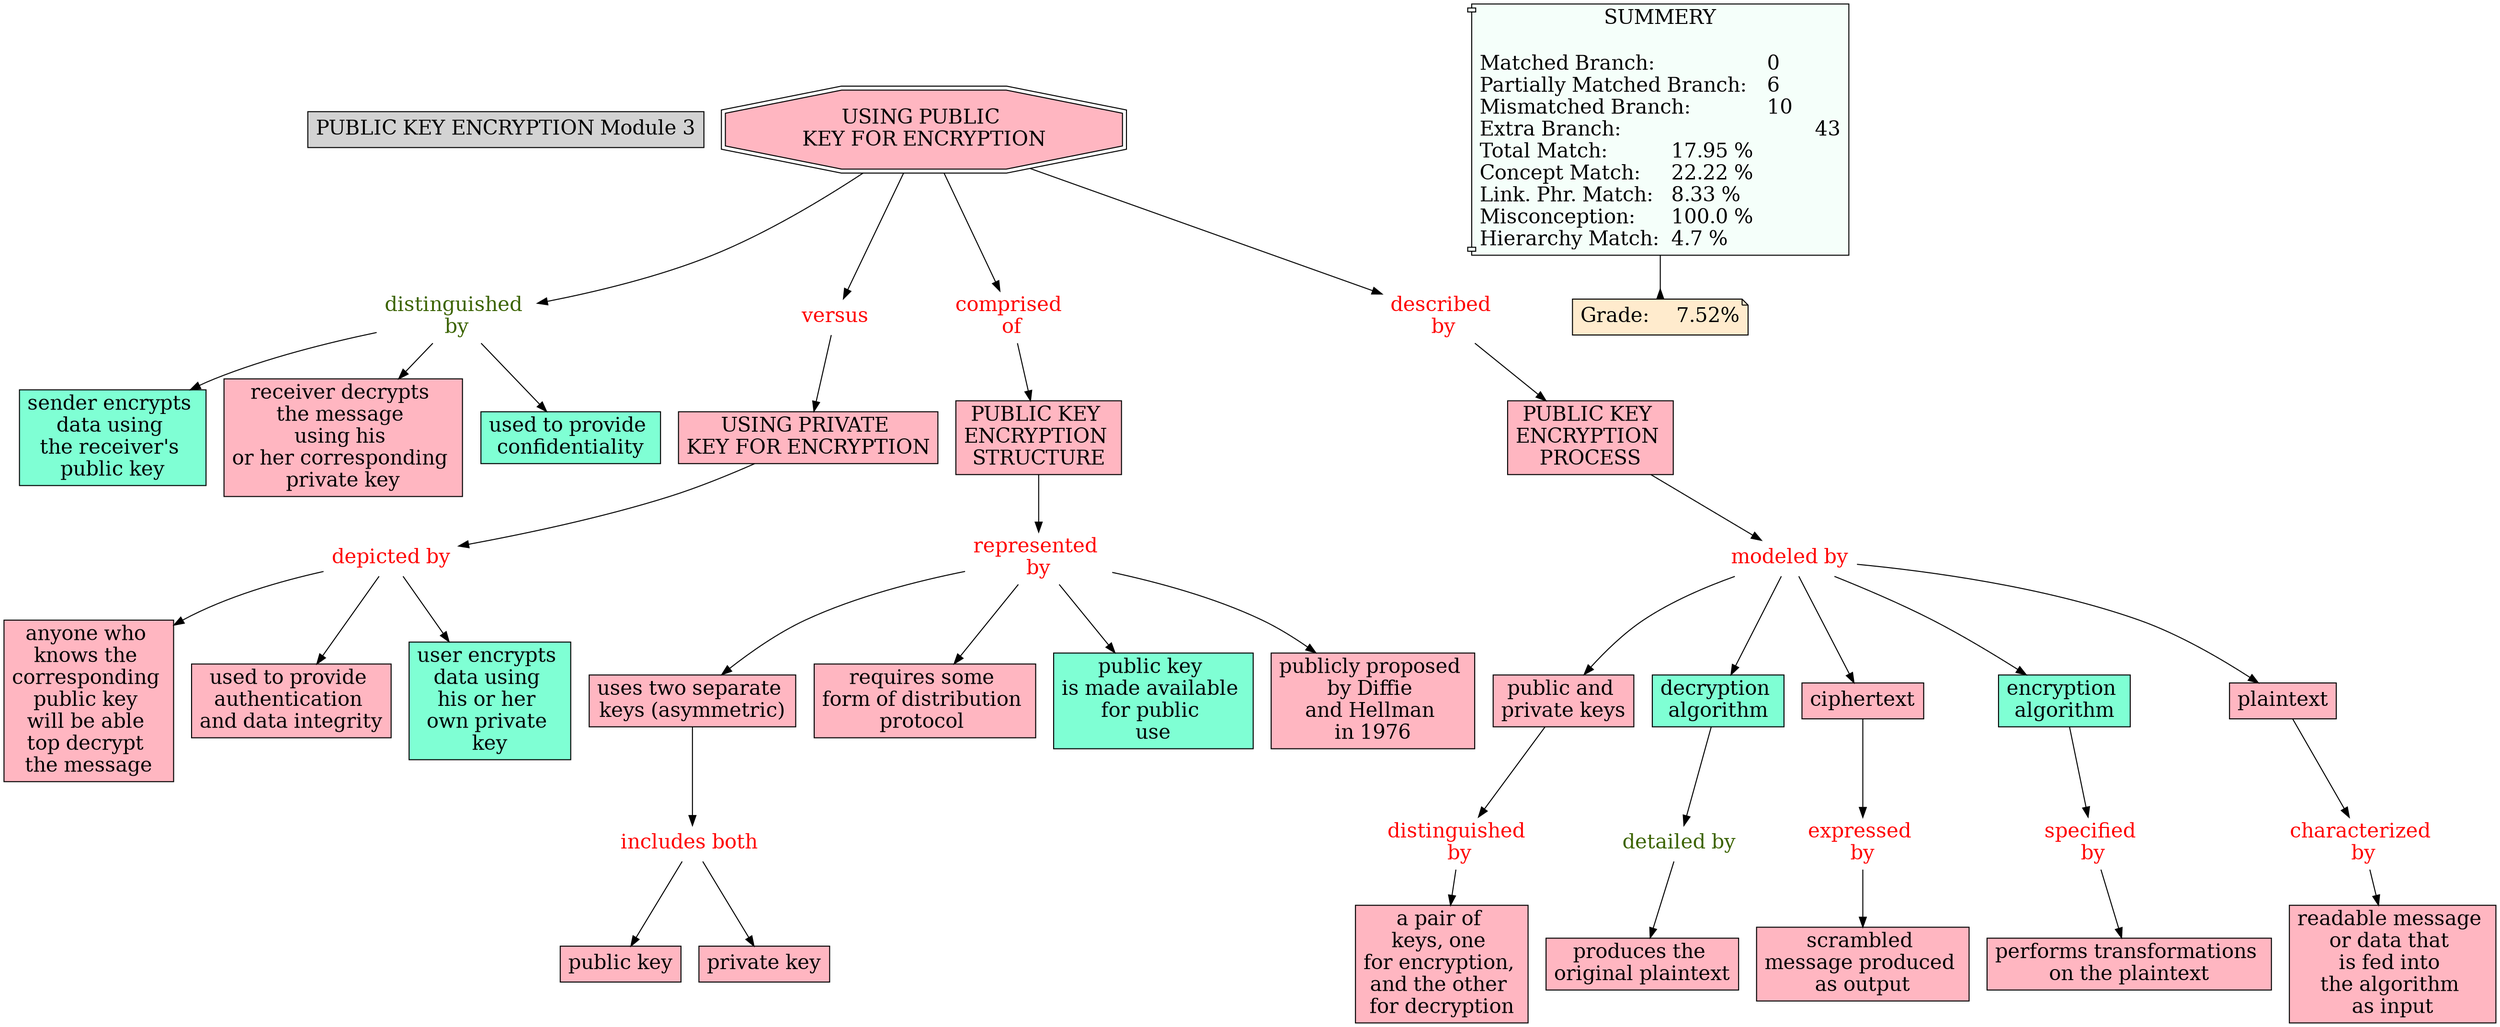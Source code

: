 // The Round Table
digraph {
	"1S3ZPR0D2-589034-RWB" [label="PUBLIC KEY ENCRYPTION Module 3" Gsplines=true fontsize=20 shape=rect style=filled]
	"1S46TBHLT-ZN6BH1-515" [label="modeled by
" Gsplines=true fontcolor=red fontsize=20 shape=none]
	"1S46RJCZ2-16H0P69-329" [label="public and 
private keys
" Gsplines=true fillcolor="#FFB6C1" fontsize=20 shape=rect style=filled]
	"1S46TBHLT-ZN6BH1-515" -> "1S46RJCZ2-16H0P69-329" [constraint=true]
	"1S46T3X2D-16MD3FV-4SG" [label="distinguished 
by" Gsplines=true fontcolor="#3B6300" fontsize=20 shape=none]
	"1S46S0C12-1HSHC1D-3S6" [label="sender encrypts 
data using 
the receiver's 
public key
" Gsplines=true fillcolor=aquamarine fontsize=20 shape=rect style=filled]
	"1S46T3X2D-16MD3FV-4SG" -> "1S46S0C12-1HSHC1D-3S6" [constraint=true]
	"1S46T3X2D-16MD3FV-4SG" [label="distinguished 
by" Gsplines=true fontcolor="#3B6300" fontsize=20 shape=none]
	"1S46S0HZ2-27CXFC7-3SB" [label="receiver decrypts 
the message 
using his 
or her corresponding 
private key
" Gsplines=true fillcolor="#FFB6C1" fontsize=20 shape=rect style=filled]
	"1S46T3X2D-16MD3FV-4SG" -> "1S46S0HZ2-27CXFC7-3SB" [constraint=true]
	"1S46TB8NB-280LXHV-50W" [label="represented 
by" Gsplines=true fontcolor=red fontsize=20 shape=none]
	"1S46RGTZH-55WDLS-2WV" [label="uses two separate 
keys (asymmetric)
" Gsplines=true fillcolor="#FFB6C1" fontsize=20 shape=rect style=filled]
	"1S46TB8NB-280LXHV-50W" -> "1S46RGTZH-55WDLS-2WV" [constraint=true]
	"1S46TB8NB-280LXHV-50W" [label="represented 
by" Gsplines=true fontcolor=red fontsize=20 shape=none]
	"1S46RH6P7-151ZRZF-2X4" [label="requires some 
form of distribution 
protocol " Gsplines=true fillcolor="#FFB6C1" fontsize=20 shape=rect style=filled]
	"1S46TB8NB-280LXHV-50W" -> "1S46RH6P7-151ZRZF-2X4" [constraint=true]
	"1S46RR1DP-37JD6K-368" [label="USING PUBLIC 
KEY FOR ENCRYPTION
" Gsplines=true fillcolor="#FFB6C1" fontsize=20 shape=doubleoctagon style=filled]
	"1S46T7JDK-1B68QK8-4WZ" [label=versus Gsplines=true fontcolor=red fontsize=20 shape=none]
	"1S46RR1DP-37JD6K-368" -> "1S46T7JDK-1B68QK8-4WZ" [constraint=true]
	"1S46V3P7W-268G04-6DT" [label="specified 
by" Gsplines=true fontcolor=red fontsize=20 shape=none]
	"1S46RK5NJ-19DPR6Q-32P" [label="performs transformations 
on the plaintext
" Gsplines=true fillcolor="#FFB6C1" fontsize=20 shape=rect style=filled]
	"1S46V3P7W-268G04-6DT" -> "1S46RK5NJ-19DPR6Q-32P" [constraint=true]
	"1S46TB8NB-280LXHV-50W" [label="represented 
by" Gsplines=true fontcolor=red fontsize=20 shape=none]
	"1S46RGBBW-DGZTPG-2WB" [label="public key 
is made available 
for public 
use" Gsplines=true fillcolor=aquamarine fontsize=20 shape=rect style=filled]
	"1S46TB8NB-280LXHV-50W" -> "1S46RGBBW-DGZTPG-2WB" [constraint=true]
	"1S46TBHLT-ZN6BH1-515" [label="modeled by
" Gsplines=true fontcolor=red fontsize=20 shape=none]
	"1S46VC21Q-10472PR-6RL" [label="decryption 
algorithm" Gsplines=true fillcolor=aquamarine fontsize=20 shape=rect style=filled]
	"1S46TBHLT-ZN6BH1-515" -> "1S46VC21Q-10472PR-6RL" [constraint=true]
	"1S46T3X2D-16MD3FV-4SG" [label="distinguished 
by" Gsplines=true fontcolor="#3B6300" fontsize=20 shape=none]
	"1S46S0LH3-5B2H9W-3SG" [label="used to provide 
confidentiality" Gsplines=true fillcolor=aquamarine fontsize=20 shape=rect style=filled]
	"1S46T3X2D-16MD3FV-4SG" -> "1S46S0LH3-5B2H9W-3SG" [constraint=true]
	"1S46RR1DP-37JD6K-368" [label="USING PUBLIC 
KEY FOR ENCRYPTION
" Gsplines=true fillcolor="#FFB6C1" fontsize=20 shape=doubleoctagon style=filled]
	"1S46T2J51-WMBNBX-4QY" [label="comprised 
of" Gsplines=true fontcolor=red fontsize=20 shape=none]
	"1S46RR1DP-37JD6K-368" -> "1S46T2J51-WMBNBX-4QY" [constraint=true]
	"1S46V3TF4-14XHPF3-6F3" [label="distinguished 
by" Gsplines=true fontcolor=red fontsize=20 shape=none]
	"1S46RKF00-1QXXR1-32Y" [label="a pair of 
keys, one 
for encryption, 
and the other 
for decryption
" Gsplines=true fillcolor="#FFB6C1" fontsize=20 shape=rect style=filled]
	"1S46V3TF4-14XHPF3-6F3" -> "1S46RKF00-1QXXR1-32Y" [constraint=true]
	"1S46T2YYM-16SWSN5-4RN" [label="described 
by" Gsplines=true fontcolor=red fontsize=20 shape=none]
	"1S46RHPJM-ZW9N7Y-31J" [label="PUBLIC KEY 
ENCRYPTION 
PROCESS" Gsplines=true fillcolor="#FFB6C1" fontsize=20 shape=rect style=filled]
	"1S46T2YYM-16SWSN5-4RN" -> "1S46RHPJM-ZW9N7Y-31J" [constraint=true]
	"1S46T2J51-WMBNBX-4QY" [label="comprised 
of" Gsplines=true fontcolor=red fontsize=20 shape=none]
	"1S46RG77R-133564Y-2W6" [label="PUBLIC KEY 
ENCRYPTION 
STRUCTURE" Gsplines=true fillcolor="#FFB6C1" fontsize=20 shape=rect style=filled]
	"1S46T2J51-WMBNBX-4QY" -> "1S46RG77R-133564Y-2W6" [constraint=true]
	"1S46RG77R-133564Y-2W6" [label="PUBLIC KEY 
ENCRYPTION 
STRUCTURE" Gsplines=true fillcolor="#FFB6C1" fontsize=20 shape=rect style=filled]
	"1S46TB8NB-280LXHV-50W" [label="represented 
by" Gsplines=true fontcolor=red fontsize=20 shape=none]
	"1S46RG77R-133564Y-2W6" -> "1S46TB8NB-280LXHV-50W" [constraint=true]
	"1S46TB3CZ-25RPQB7-50L" [label="depicted by
" Gsplines=true fontcolor=red fontsize=20 shape=none]
	"1S46T8LYZ-WVZ9KX-4YZ" [label="anyone who 
knows the 
corresponding 
public key 
will be able 
top decrypt 
the message
" Gsplines=true fillcolor="#FFB6C1" fontsize=20 shape=rect style=filled]
	"1S46TB3CZ-25RPQB7-50L" -> "1S46T8LYZ-WVZ9KX-4YZ" [constraint=true]
	"1S46V3XYJ-JRVQCC-6FD" [label="expressed 
by" Gsplines=true fontcolor=red fontsize=20 shape=none]
	"1S46RKB2V-XHB22D-32T" [label="scrambled 
message produced 
as output" Gsplines=true fillcolor="#FFB6C1" fontsize=20 shape=rect style=filled]
	"1S46V3XYJ-JRVQCC-6FD" -> "1S46RKB2V-XHB22D-32T" [constraint=true]
	"1S46TYQQ1-278LBV9-672" [label="includes both 
" Gsplines=true fontcolor=red fontsize=20 shape=none]
	"1S46TZJ6S-K92RKQ-68G" [label="public key
" Gsplines=true fillcolor="#FFB6C1" fontsize=20 shape=rect style=filled]
	"1S46TYQQ1-278LBV9-672" -> "1S46TZJ6S-K92RKQ-68G" [constraint=true]
	"1S46T6SDQ-5NYBV9-4VM" [label="USING PRIVATE 
KEY FOR ENCRYPTION
" Gsplines=true fillcolor="#FFB6C1" fontsize=20 shape=rect style=filled]
	"1S46TB3CZ-25RPQB7-50L" [label="depicted by
" Gsplines=true fontcolor=red fontsize=20 shape=none]
	"1S46T6SDQ-5NYBV9-4VM" -> "1S46TB3CZ-25RPQB7-50L" [constraint=true]
	"1S46TB8NB-280LXHV-50W" [label="represented 
by" Gsplines=true fontcolor=red fontsize=20 shape=none]
	"1S46RG4LQ-26H9X2J-2W2" [label="publicly proposed 
by Diffie 
and Hellman 
in 1976" Gsplines=true fillcolor="#FFB6C1" fontsize=20 shape=rect style=filled]
	"1S46TB8NB-280LXHV-50W" -> "1S46RG4LQ-26H9X2J-2W2" [constraint=true]
	"1S46TB3CZ-25RPQB7-50L" [label="depicted by
" Gsplines=true fontcolor=red fontsize=20 shape=none]
	"1S46T8SLR-21DM1DQ-4ZG" [label="used to provide 
authentication 
and data integrity
" Gsplines=true fillcolor="#FFB6C1" fontsize=20 shape=rect style=filled]
	"1S46TB3CZ-25RPQB7-50L" -> "1S46T8SLR-21DM1DQ-4ZG" [constraint=true]
	"1S46RJ7QJ-N0831G-325" [label=ciphertext Gsplines=true fillcolor="#FFB6C1" fontsize=20 shape=rect style=filled]
	"1S46V3XYJ-JRVQCC-6FD" [label="expressed 
by" Gsplines=true fontcolor=red fontsize=20 shape=none]
	"1S46RJ7QJ-N0831G-325" -> "1S46V3XYJ-JRVQCC-6FD" [constraint=true]
	"1S46TBHLT-ZN6BH1-515" [label="modeled by
" Gsplines=true fontcolor=red fontsize=20 shape=none]
	"1S46RJ5F1-17FPVS7-321" [label="encryption 
algorithm" Gsplines=true fillcolor=aquamarine fontsize=20 shape=rect style=filled]
	"1S46TBHLT-ZN6BH1-515" -> "1S46RJ5F1-17FPVS7-321" [constraint=true]
	"1S46TYQQ1-278LBV9-672" [label="includes both 
" Gsplines=true fontcolor=red fontsize=20 shape=none]
	"1S46TYQPY-M8DHPG-66Z" [label="private key
" Gsplines=true fillcolor="#FFB6C1" fontsize=20 shape=rect style=filled]
	"1S46TYQQ1-278LBV9-672" -> "1S46TYQPY-M8DHPG-66Z" [constraint=true]
	"1S46RGTZH-55WDLS-2WV" [label="uses two separate 
keys (asymmetric)
" Gsplines=true fillcolor="#FFB6C1" fontsize=20 shape=rect style=filled]
	"1S46TYQQ1-278LBV9-672" [label="includes both 
" Gsplines=true fontcolor=red fontsize=20 shape=none]
	"1S46RGTZH-55WDLS-2WV" -> "1S46TYQQ1-278LBV9-672" [constraint=true]
	"1S46TB3CZ-25RPQB7-50L" [label="depicted by
" Gsplines=true fontcolor=red fontsize=20 shape=none]
	"1S46T8482-1HHSCVC-4Y1" [label="user encrypts 
data using 
his or her 
own private 
key" Gsplines=true fillcolor=aquamarine fontsize=20 shape=rect style=filled]
	"1S46TB3CZ-25RPQB7-50L" -> "1S46T8482-1HHSCVC-4Y1" [constraint=true]
	"1S46TBHLT-ZN6BH1-515" [label="modeled by
" Gsplines=true fontcolor=red fontsize=20 shape=none]
	"1S46RWDJT-K8SDQ5-3LZ" [label=plaintext Gsplines=true fillcolor="#FFB6C1" fontsize=20 shape=rect style=filled]
	"1S46TBHLT-ZN6BH1-515" -> "1S46RWDJT-K8SDQ5-3LZ" [constraint=true]
	"1S46RJ5F1-17FPVS7-321" [label="encryption 
algorithm" Gsplines=true fillcolor=aquamarine fontsize=20 shape=rect style=filled]
	"1S46V3P7W-268G04-6DT" [label="specified 
by" Gsplines=true fontcolor=red fontsize=20 shape=none]
	"1S46RJ5F1-17FPVS7-321" -> "1S46V3P7W-268G04-6DT" [constraint=true]
	"1S46RJCZ2-16H0P69-329" [label="public and 
private keys
" Gsplines=true fillcolor="#FFB6C1" fontsize=20 shape=rect style=filled]
	"1S46V3TF4-14XHPF3-6F3" [label="distinguished 
by" Gsplines=true fontcolor=red fontsize=20 shape=none]
	"1S46RJCZ2-16H0P69-329" -> "1S46V3TF4-14XHPF3-6F3" [constraint=true]
	"1S46RHPJM-ZW9N7Y-31J" [label="PUBLIC KEY 
ENCRYPTION 
PROCESS" Gsplines=true fillcolor="#FFB6C1" fontsize=20 shape=rect style=filled]
	"1S46TBHLT-ZN6BH1-515" [label="modeled by
" Gsplines=true fontcolor=red fontsize=20 shape=none]
	"1S46RHPJM-ZW9N7Y-31J" -> "1S46TBHLT-ZN6BH1-515" [constraint=true]
	"1S46V3K7N-WR8MKR-6DJ" [label="characterized 
by" Gsplines=true fontcolor=red fontsize=20 shape=none]
	"1S46RYSLZ-RFVCMX-3P9" [label="readable message 
or data that 
is fed into 
the algorithm 
as input" Gsplines=true fillcolor="#FFB6C1" fontsize=20 shape=rect style=filled]
	"1S46V3K7N-WR8MKR-6DJ" -> "1S46RYSLZ-RFVCMX-3P9" [constraint=true]
	"1S46RR1DP-37JD6K-368" [label="USING PUBLIC 
KEY FOR ENCRYPTION
" Gsplines=true fillcolor="#FFB6C1" fontsize=20 shape=doubleoctagon style=filled]
	"1S46T2YYM-16SWSN5-4RN" [label="described 
by" Gsplines=true fontcolor=red fontsize=20 shape=none]
	"1S46RR1DP-37JD6K-368" -> "1S46T2YYM-16SWSN5-4RN" [constraint=true]
	"1S46TBHLT-ZN6BH1-515" [label="modeled by
" Gsplines=true fontcolor=red fontsize=20 shape=none]
	"1S46RJ7QJ-N0831G-325" [label=ciphertext Gsplines=true fillcolor="#FFB6C1" fontsize=20 shape=rect style=filled]
	"1S46TBHLT-ZN6BH1-515" -> "1S46RJ7QJ-N0831G-325" [constraint=true]
	"1S46VCZWC-M8R7HM-6T0" [label="detailed by
" Gsplines=true fontcolor="#3B6300" fontsize=20 shape=none]
	"1S46VCFMF-21MMRZR-6S5" [label="produces the 
original plaintext
" Gsplines=true fillcolor="#FFB6C1" fontsize=20 shape=rect style=filled]
	"1S46VCZWC-M8R7HM-6T0" -> "1S46VCFMF-21MMRZR-6S5" [constraint=true]
	"1S46RR1DP-37JD6K-368" [label="USING PUBLIC 
KEY FOR ENCRYPTION
" Gsplines=true fillcolor="#FFB6C1" fontsize=20 shape=doubleoctagon style=filled]
	"1S46T3X2D-16MD3FV-4SG" [label="distinguished 
by" Gsplines=true fontcolor="#3B6300" fontsize=20 shape=none]
	"1S46RR1DP-37JD6K-368" -> "1S46T3X2D-16MD3FV-4SG" [constraint=true]
	"1S46RWDJT-K8SDQ5-3LZ" [label=plaintext Gsplines=true fillcolor="#FFB6C1" fontsize=20 shape=rect style=filled]
	"1S46V3K7N-WR8MKR-6DJ" [label="characterized 
by" Gsplines=true fontcolor=red fontsize=20 shape=none]
	"1S46RWDJT-K8SDQ5-3LZ" -> "1S46V3K7N-WR8MKR-6DJ" [constraint=true]
	"1S46T7JDK-1B68QK8-4WZ" [label=versus Gsplines=true fontcolor=red fontsize=20 shape=none]
	"1S46T6SDQ-5NYBV9-4VM" [label="USING PRIVATE 
KEY FOR ENCRYPTION
" Gsplines=true fillcolor="#FFB6C1" fontsize=20 shape=rect style=filled]
	"1S46T7JDK-1B68QK8-4WZ" -> "1S46T6SDQ-5NYBV9-4VM" [constraint=true]
	"1S46VC21Q-10472PR-6RL" [label="decryption 
algorithm" Gsplines=true fillcolor=aquamarine fontsize=20 shape=rect style=filled]
	"1S46VCZWC-M8R7HM-6T0" [label="detailed by
" Gsplines=true fontcolor="#3B6300" fontsize=20 shape=none]
	"1S46VC21Q-10472PR-6RL" -> "1S46VCZWC-M8R7HM-6T0" [constraint=true]
	Stat [label="SUMMERY

Matched Branch:			0\lPartially Matched Branch:	6\lMismatched Branch:		10\lExtra Branch:				43\lTotal Match:		17.95 %\lConcept Match:	22.22 %\lLink. Phr. Match:	8.33 %\lMisconception:	100.0 %\lHierarchy Match:	4.7 %\l" Gsplines=true fillcolor="#F5FFFA" fontsize=20 shape=component style=filled]
	Grade [label="Grade:	7.52%" Gsplines=true fillcolor="#FFEBCD" fontsize=20 shape=note style=filled]
	Stat -> Grade [arrowhead=inv color=black constraint=true]
}
